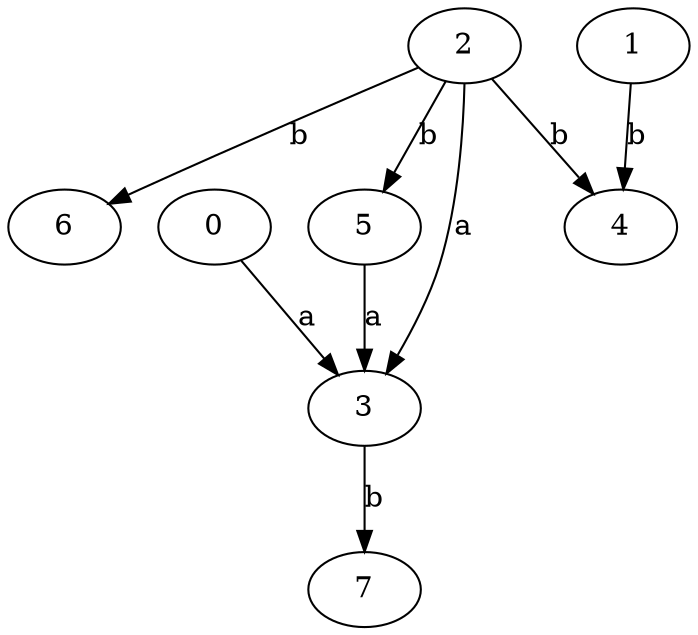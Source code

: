 strict digraph  {
2;
0;
3;
1;
4;
5;
6;
7;
2 -> 3  [label=a];
2 -> 4  [label=b];
2 -> 5  [label=b];
2 -> 6  [label=b];
0 -> 3  [label=a];
3 -> 7  [label=b];
1 -> 4  [label=b];
5 -> 3  [label=a];
}
